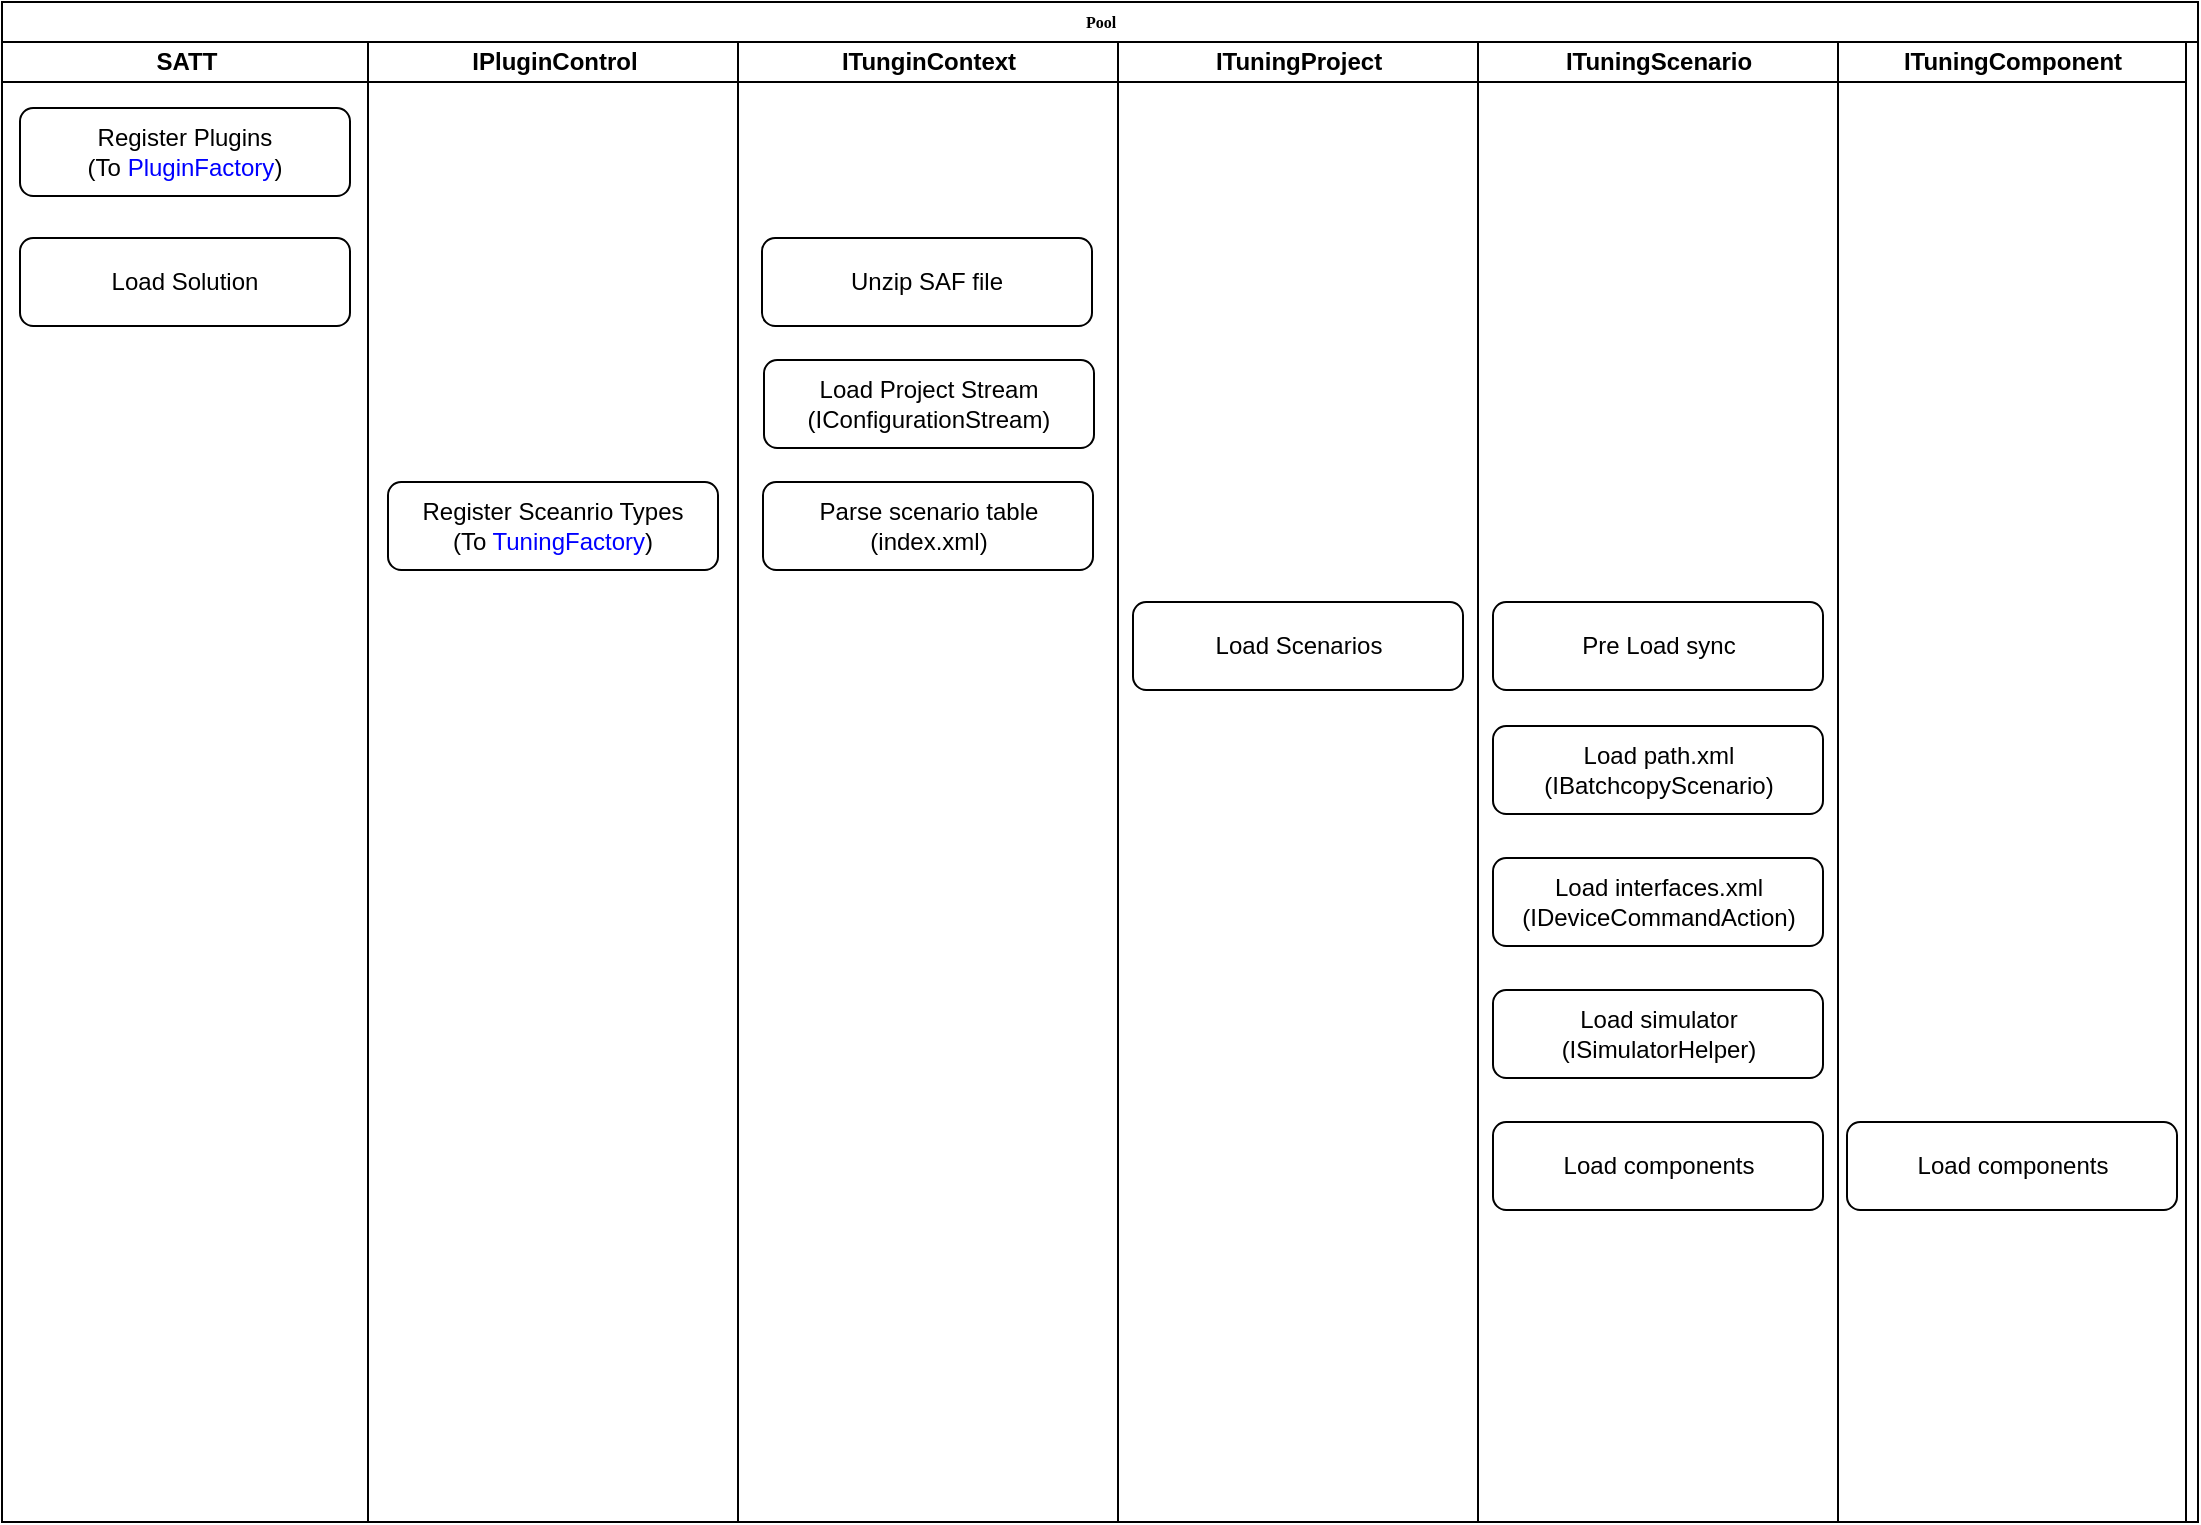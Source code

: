 <mxfile version="18.0.3" type="github">
  <diagram name="Page-1" id="74e2e168-ea6b-b213-b513-2b3c1d86103e">
    <mxGraphModel dx="1422" dy="772" grid="0" gridSize="10" guides="1" tooltips="1" connect="1" arrows="1" fold="1" page="1" pageScale="1" pageWidth="1100" pageHeight="850" background="none" math="0" shadow="0">
      <root>
        <mxCell id="0" />
        <mxCell id="1" parent="0" />
        <mxCell id="77e6c97f196da883-1" value="Pool" style="swimlane;html=1;childLayout=stackLayout;startSize=20;rounded=0;shadow=0;labelBackgroundColor=none;strokeWidth=1;fontFamily=Verdana;fontSize=8;align=center;" parent="1" vertex="1">
          <mxGeometry y="20" width="1098" height="760" as="geometry" />
        </mxCell>
        <mxCell id="77e6c97f196da883-2" value="SATT" style="swimlane;html=1;startSize=20;" parent="77e6c97f196da883-1" vertex="1">
          <mxGeometry y="20" width="183" height="740" as="geometry" />
        </mxCell>
        <mxCell id="QMPjAonT9QGGnefhxJ4X-1" value="Register Plugins&lt;br&gt;(To &lt;font color=&quot;#0000ff&quot;&gt;PluginFactory&lt;/font&gt;)" style="rounded=1;whiteSpace=wrap;html=1;" vertex="1" parent="77e6c97f196da883-2">
          <mxGeometry x="9" y="33" width="165" height="44" as="geometry" />
        </mxCell>
        <mxCell id="QMPjAonT9QGGnefhxJ4X-2" value="Load Solution" style="rounded=1;whiteSpace=wrap;html=1;" vertex="1" parent="77e6c97f196da883-2">
          <mxGeometry x="9" y="98" width="165" height="44" as="geometry" />
        </mxCell>
        <mxCell id="77e6c97f196da883-3" value="IPluginControl" style="swimlane;html=1;startSize=20;" parent="77e6c97f196da883-1" vertex="1">
          <mxGeometry x="183" y="20" width="185" height="740" as="geometry" />
        </mxCell>
        <mxCell id="QMPjAonT9QGGnefhxJ4X-6" value="Register Sceanrio Types&lt;br&gt;(To &lt;font color=&quot;#0000ff&quot;&gt;TuningFactory&lt;/font&gt;)" style="rounded=1;whiteSpace=wrap;html=1;" vertex="1" parent="77e6c97f196da883-3">
          <mxGeometry x="10" y="220" width="165" height="44" as="geometry" />
        </mxCell>
        <mxCell id="77e6c97f196da883-4" value="ITunginContext" style="swimlane;html=1;startSize=20;" parent="77e6c97f196da883-1" vertex="1">
          <mxGeometry x="368" y="20" width="190" height="740" as="geometry" />
        </mxCell>
        <mxCell id="QMPjAonT9QGGnefhxJ4X-3" value="Unzip SAF file" style="rounded=1;whiteSpace=wrap;html=1;" vertex="1" parent="77e6c97f196da883-4">
          <mxGeometry x="12" y="98" width="165" height="44" as="geometry" />
        </mxCell>
        <mxCell id="QMPjAonT9QGGnefhxJ4X-4" value="Load Project Stream&lt;br&gt;(IConfigurationStream)" style="rounded=1;whiteSpace=wrap;html=1;" vertex="1" parent="77e6c97f196da883-4">
          <mxGeometry x="13" y="159" width="165" height="44" as="geometry" />
        </mxCell>
        <mxCell id="QMPjAonT9QGGnefhxJ4X-5" value="Parse scenario table&lt;br&gt;(index.xml)" style="rounded=1;whiteSpace=wrap;html=1;" vertex="1" parent="77e6c97f196da883-4">
          <mxGeometry x="12.5" y="220" width="165" height="44" as="geometry" />
        </mxCell>
        <mxCell id="77e6c97f196da883-5" value="ITuningProject" style="swimlane;html=1;startSize=20;" parent="77e6c97f196da883-1" vertex="1">
          <mxGeometry x="558" y="20" width="180" height="740" as="geometry" />
        </mxCell>
        <mxCell id="QMPjAonT9QGGnefhxJ4X-8" value="Load Scenarios" style="rounded=1;whiteSpace=wrap;html=1;" vertex="1" parent="77e6c97f196da883-5">
          <mxGeometry x="7.5" y="280" width="165" height="44" as="geometry" />
        </mxCell>
        <mxCell id="77e6c97f196da883-6" value="ITuningScenario" style="swimlane;html=1;startSize=20;" parent="77e6c97f196da883-1" vertex="1">
          <mxGeometry x="738" y="20" width="180" height="740" as="geometry" />
        </mxCell>
        <mxCell id="QMPjAonT9QGGnefhxJ4X-9" value="Pre Load sync" style="rounded=1;whiteSpace=wrap;html=1;" vertex="1" parent="77e6c97f196da883-6">
          <mxGeometry x="7.5" y="280" width="165" height="44" as="geometry" />
        </mxCell>
        <mxCell id="QMPjAonT9QGGnefhxJ4X-10" value="Load path.xml&lt;br&gt;(IBatchcopyScenario)" style="rounded=1;whiteSpace=wrap;html=1;" vertex="1" parent="77e6c97f196da883-6">
          <mxGeometry x="7.5" y="342" width="165" height="44" as="geometry" />
        </mxCell>
        <mxCell id="QMPjAonT9QGGnefhxJ4X-11" value="Load interfaces.xml&lt;br&gt;(IDeviceCommandAction)" style="rounded=1;whiteSpace=wrap;html=1;" vertex="1" parent="77e6c97f196da883-6">
          <mxGeometry x="7.5" y="408" width="165" height="44" as="geometry" />
        </mxCell>
        <mxCell id="QMPjAonT9QGGnefhxJ4X-12" value="Load simulator&lt;br&gt;(ISimulatorHelper)" style="rounded=1;whiteSpace=wrap;html=1;" vertex="1" parent="77e6c97f196da883-6">
          <mxGeometry x="7.5" y="474" width="165" height="44" as="geometry" />
        </mxCell>
        <mxCell id="QMPjAonT9QGGnefhxJ4X-13" value="Load components" style="rounded=1;whiteSpace=wrap;html=1;" vertex="1" parent="77e6c97f196da883-6">
          <mxGeometry x="7.5" y="540" width="165" height="44" as="geometry" />
        </mxCell>
        <mxCell id="77e6c97f196da883-7" value="ITuningComponent" style="swimlane;html=1;startSize=20;" parent="77e6c97f196da883-1" vertex="1">
          <mxGeometry x="918" y="20" width="174" height="740" as="geometry" />
        </mxCell>
        <mxCell id="QMPjAonT9QGGnefhxJ4X-14" value="Load components" style="rounded=1;whiteSpace=wrap;html=1;" vertex="1" parent="77e6c97f196da883-7">
          <mxGeometry x="4.5" y="540" width="165" height="44" as="geometry" />
        </mxCell>
      </root>
    </mxGraphModel>
  </diagram>
</mxfile>
